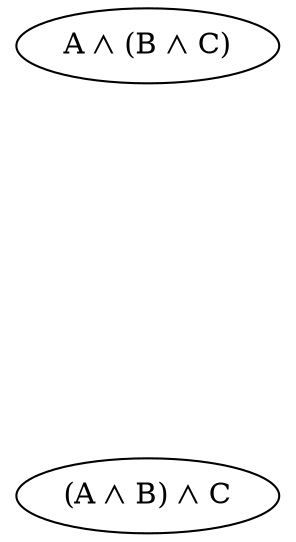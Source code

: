 digraph {
    LeftAssoc[label="A ⋀ (B ⋀ C)"]
    Aand[label="aᵢ ⋀ (bⱼ ⋀ cₖ)" class="value" style=invis]

    LeftAssoc -> Aand[style=invis]

    RightAssoc[label="(A ⋀ B) ⋀ C"]
    andC[label="(aᵢ ⋀ bⱼ) ⋀ cₖ" class="value" style=invis]

    andC -> RightAssoc[dir=back style=invis]

    Aand -> andC[style=invis]
    andC -> Aand[style=invis]
}
